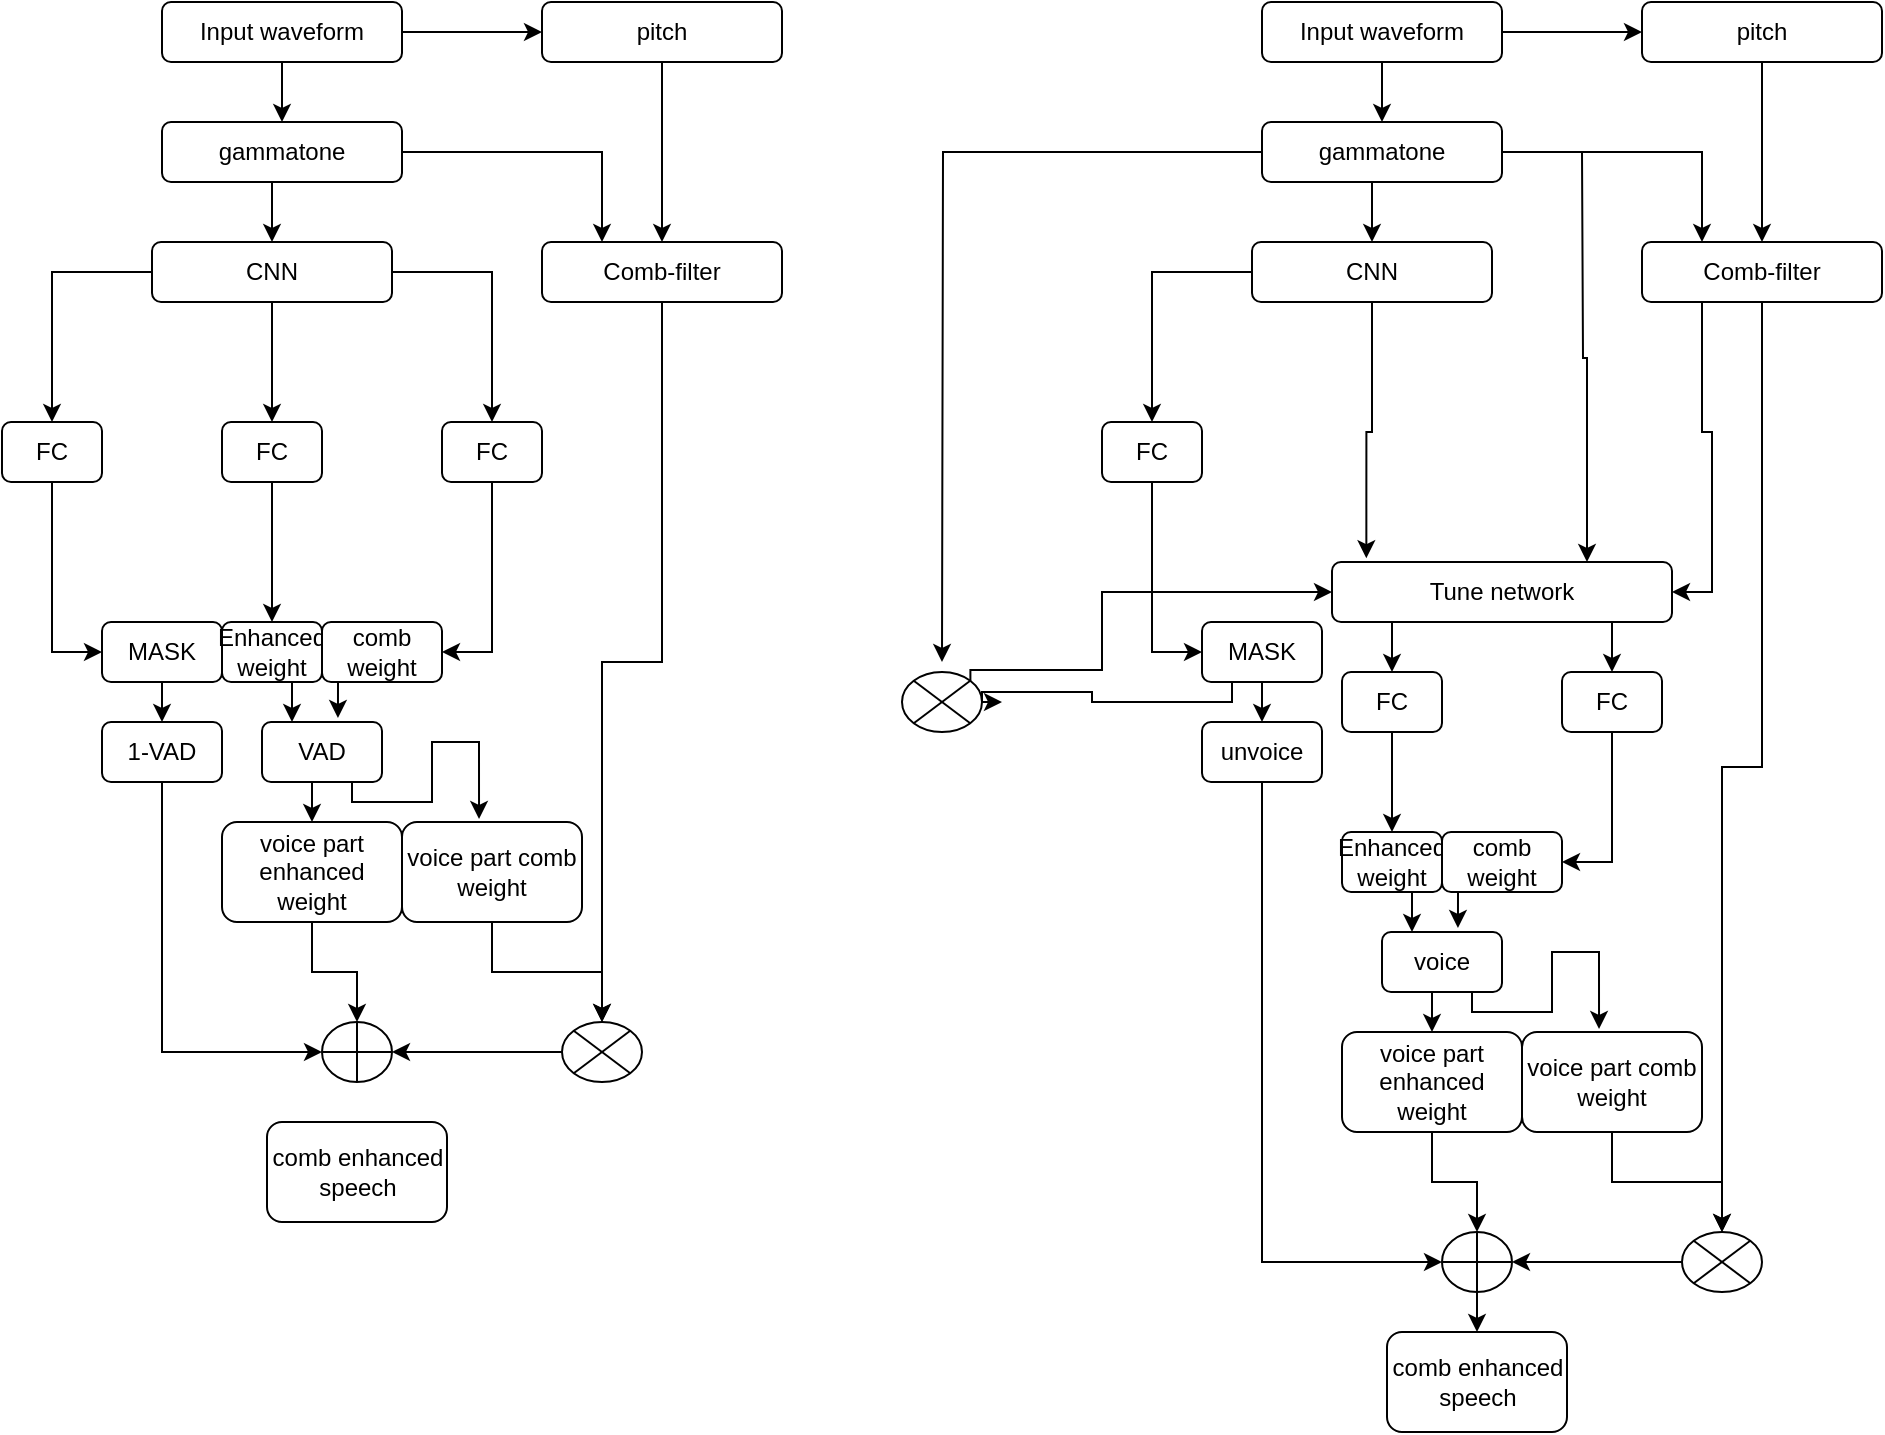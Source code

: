 <mxfile version="21.1.7" type="github">
  <diagram name="第 1 页" id="YcZ9tNFfG13hEdCVb2yW">
    <mxGraphModel dx="886" dy="576" grid="1" gridSize="10" guides="1" tooltips="1" connect="1" arrows="1" fold="1" page="1" pageScale="1" pageWidth="827" pageHeight="1169" math="0" shadow="0">
      <root>
        <mxCell id="0" />
        <mxCell id="1" parent="0" />
        <mxCell id="FWSWAdMn078WY9diQnAr-37" style="edgeStyle=orthogonalEdgeStyle;rounded=0;orthogonalLoop=1;jettySize=auto;html=1;exitX=1;exitY=0.5;exitDx=0;exitDy=0;entryX=0;entryY=0.5;entryDx=0;entryDy=0;" edge="1" parent="1" source="FWSWAdMn078WY9diQnAr-39" target="FWSWAdMn078WY9diQnAr-50">
          <mxGeometry relative="1" as="geometry" />
        </mxCell>
        <mxCell id="FWSWAdMn078WY9diQnAr-38" style="edgeStyle=orthogonalEdgeStyle;rounded=0;orthogonalLoop=1;jettySize=auto;html=1;exitX=0.5;exitY=1;exitDx=0;exitDy=0;entryX=0.5;entryY=0;entryDx=0;entryDy=0;" edge="1" parent="1" source="FWSWAdMn078WY9diQnAr-39" target="FWSWAdMn078WY9diQnAr-42">
          <mxGeometry relative="1" as="geometry" />
        </mxCell>
        <mxCell id="FWSWAdMn078WY9diQnAr-39" value="Input waveform" style="rounded=1;whiteSpace=wrap;html=1;" vertex="1" parent="1">
          <mxGeometry x="250" y="50" width="120" height="30" as="geometry" />
        </mxCell>
        <mxCell id="FWSWAdMn078WY9diQnAr-40" style="edgeStyle=orthogonalEdgeStyle;rounded=0;orthogonalLoop=1;jettySize=auto;html=1;exitX=1;exitY=0.5;exitDx=0;exitDy=0;entryX=0.25;entryY=0;entryDx=0;entryDy=0;" edge="1" parent="1" source="FWSWAdMn078WY9diQnAr-42" target="FWSWAdMn078WY9diQnAr-48">
          <mxGeometry relative="1" as="geometry" />
        </mxCell>
        <mxCell id="FWSWAdMn078WY9diQnAr-41" style="edgeStyle=orthogonalEdgeStyle;rounded=0;orthogonalLoop=1;jettySize=auto;html=1;exitX=0.5;exitY=1;exitDx=0;exitDy=0;entryX=0.5;entryY=0;entryDx=0;entryDy=0;" edge="1" parent="1" source="FWSWAdMn078WY9diQnAr-42" target="FWSWAdMn078WY9diQnAr-46">
          <mxGeometry relative="1" as="geometry" />
        </mxCell>
        <mxCell id="FWSWAdMn078WY9diQnAr-42" value="gammatone" style="rounded=1;whiteSpace=wrap;html=1;" vertex="1" parent="1">
          <mxGeometry x="250" y="110" width="120" height="30" as="geometry" />
        </mxCell>
        <mxCell id="FWSWAdMn078WY9diQnAr-45" style="edgeStyle=orthogonalEdgeStyle;rounded=0;orthogonalLoop=1;jettySize=auto;html=1;exitX=0;exitY=0.5;exitDx=0;exitDy=0;" edge="1" parent="1" source="FWSWAdMn078WY9diQnAr-46" target="FWSWAdMn078WY9diQnAr-70">
          <mxGeometry relative="1" as="geometry" />
        </mxCell>
        <mxCell id="FWSWAdMn078WY9diQnAr-74" style="edgeStyle=orthogonalEdgeStyle;rounded=0;orthogonalLoop=1;jettySize=auto;html=1;exitX=0.5;exitY=1;exitDx=0;exitDy=0;entryX=0.5;entryY=0;entryDx=0;entryDy=0;" edge="1" parent="1" source="FWSWAdMn078WY9diQnAr-46" target="FWSWAdMn078WY9diQnAr-73">
          <mxGeometry relative="1" as="geometry" />
        </mxCell>
        <mxCell id="FWSWAdMn078WY9diQnAr-76" style="edgeStyle=orthogonalEdgeStyle;rounded=0;orthogonalLoop=1;jettySize=auto;html=1;exitX=1;exitY=0.5;exitDx=0;exitDy=0;entryX=0.5;entryY=0;entryDx=0;entryDy=0;" edge="1" parent="1" source="FWSWAdMn078WY9diQnAr-46" target="FWSWAdMn078WY9diQnAr-72">
          <mxGeometry relative="1" as="geometry" />
        </mxCell>
        <mxCell id="FWSWAdMn078WY9diQnAr-46" value="CNN" style="rounded=1;whiteSpace=wrap;html=1;" vertex="1" parent="1">
          <mxGeometry x="245" y="170" width="120" height="30" as="geometry" />
        </mxCell>
        <mxCell id="FWSWAdMn078WY9diQnAr-47" style="edgeStyle=orthogonalEdgeStyle;rounded=0;orthogonalLoop=1;jettySize=auto;html=1;exitX=0.5;exitY=1;exitDx=0;exitDy=0;entryX=0.5;entryY=0;entryDx=0;entryDy=0;entryPerimeter=0;" edge="1" parent="1" source="FWSWAdMn078WY9diQnAr-48" target="FWSWAdMn078WY9diQnAr-69">
          <mxGeometry relative="1" as="geometry">
            <mxPoint x="470" y="290" as="targetPoint" />
          </mxGeometry>
        </mxCell>
        <mxCell id="FWSWAdMn078WY9diQnAr-48" value="Comb-filter" style="rounded=1;whiteSpace=wrap;html=1;" vertex="1" parent="1">
          <mxGeometry x="440" y="170" width="120" height="30" as="geometry" />
        </mxCell>
        <mxCell id="FWSWAdMn078WY9diQnAr-49" style="edgeStyle=orthogonalEdgeStyle;rounded=0;orthogonalLoop=1;jettySize=auto;html=1;exitX=0.5;exitY=1;exitDx=0;exitDy=0;entryX=0.5;entryY=0;entryDx=0;entryDy=0;" edge="1" parent="1" source="FWSWAdMn078WY9diQnAr-50" target="FWSWAdMn078WY9diQnAr-48">
          <mxGeometry relative="1" as="geometry" />
        </mxCell>
        <mxCell id="FWSWAdMn078WY9diQnAr-50" value="pitch" style="rounded=1;whiteSpace=wrap;html=1;" vertex="1" parent="1">
          <mxGeometry x="440" y="50" width="120" height="30" as="geometry" />
        </mxCell>
        <mxCell id="FWSWAdMn078WY9diQnAr-51" style="edgeStyle=orthogonalEdgeStyle;rounded=0;orthogonalLoop=1;jettySize=auto;html=1;exitX=0.5;exitY=1;exitDx=0;exitDy=0;entryX=0.5;entryY=0;entryDx=0;entryDy=0;" edge="1" parent="1" source="FWSWAdMn078WY9diQnAr-52" target="FWSWAdMn078WY9diQnAr-65">
          <mxGeometry relative="1" as="geometry" />
        </mxCell>
        <mxCell id="FWSWAdMn078WY9diQnAr-52" value="MASK" style="rounded=1;whiteSpace=wrap;html=1;" vertex="1" parent="1">
          <mxGeometry x="220" y="360" width="60" height="30" as="geometry" />
        </mxCell>
        <mxCell id="FWSWAdMn078WY9diQnAr-53" style="edgeStyle=orthogonalEdgeStyle;rounded=0;orthogonalLoop=1;jettySize=auto;html=1;exitX=0.5;exitY=1;exitDx=0;exitDy=0;entryX=0.25;entryY=0;entryDx=0;entryDy=0;" edge="1" parent="1" source="FWSWAdMn078WY9diQnAr-54" target="FWSWAdMn078WY9diQnAr-59">
          <mxGeometry relative="1" as="geometry" />
        </mxCell>
        <mxCell id="FWSWAdMn078WY9diQnAr-54" value="Enhanced weight" style="rounded=1;whiteSpace=wrap;html=1;" vertex="1" parent="1">
          <mxGeometry x="280" y="360" width="50" height="30" as="geometry" />
        </mxCell>
        <mxCell id="FWSWAdMn078WY9diQnAr-55" style="edgeStyle=orthogonalEdgeStyle;rounded=0;orthogonalLoop=1;jettySize=auto;html=1;exitX=0.5;exitY=1;exitDx=0;exitDy=0;entryX=0.633;entryY=-0.067;entryDx=0;entryDy=0;entryPerimeter=0;" edge="1" parent="1" source="FWSWAdMn078WY9diQnAr-56" target="FWSWAdMn078WY9diQnAr-59">
          <mxGeometry relative="1" as="geometry" />
        </mxCell>
        <mxCell id="FWSWAdMn078WY9diQnAr-56" value="comb weight" style="rounded=1;whiteSpace=wrap;html=1;" vertex="1" parent="1">
          <mxGeometry x="330" y="360" width="60" height="30" as="geometry" />
        </mxCell>
        <mxCell id="FWSWAdMn078WY9diQnAr-57" style="edgeStyle=orthogonalEdgeStyle;rounded=0;orthogonalLoop=1;jettySize=auto;html=1;exitX=0.25;exitY=1;exitDx=0;exitDy=0;entryX=0.5;entryY=0;entryDx=0;entryDy=0;" edge="1" parent="1" source="FWSWAdMn078WY9diQnAr-59" target="FWSWAdMn078WY9diQnAr-61">
          <mxGeometry relative="1" as="geometry" />
        </mxCell>
        <mxCell id="FWSWAdMn078WY9diQnAr-58" style="edgeStyle=orthogonalEdgeStyle;rounded=0;orthogonalLoop=1;jettySize=auto;html=1;exitX=0.75;exitY=1;exitDx=0;exitDy=0;entryX=0.428;entryY=-0.03;entryDx=0;entryDy=0;entryPerimeter=0;" edge="1" parent="1" source="FWSWAdMn078WY9diQnAr-59" target="FWSWAdMn078WY9diQnAr-63">
          <mxGeometry relative="1" as="geometry">
            <mxPoint x="410" y="420" as="targetPoint" />
            <Array as="points">
              <mxPoint x="345" y="450" />
              <mxPoint x="385" y="450" />
              <mxPoint x="385" y="420" />
              <mxPoint x="409" y="420" />
            </Array>
          </mxGeometry>
        </mxCell>
        <mxCell id="FWSWAdMn078WY9diQnAr-59" value="VAD" style="rounded=1;whiteSpace=wrap;html=1;" vertex="1" parent="1">
          <mxGeometry x="300" y="410" width="60" height="30" as="geometry" />
        </mxCell>
        <mxCell id="FWSWAdMn078WY9diQnAr-60" style="edgeStyle=orthogonalEdgeStyle;rounded=0;orthogonalLoop=1;jettySize=auto;html=1;exitX=0.5;exitY=1;exitDx=0;exitDy=0;entryX=0.5;entryY=0;entryDx=0;entryDy=0;entryPerimeter=0;" edge="1" parent="1" source="FWSWAdMn078WY9diQnAr-61" target="FWSWAdMn078WY9diQnAr-66">
          <mxGeometry relative="1" as="geometry" />
        </mxCell>
        <mxCell id="FWSWAdMn078WY9diQnAr-61" value="voice part enhanced weight" style="rounded=1;whiteSpace=wrap;html=1;" vertex="1" parent="1">
          <mxGeometry x="280" y="460" width="90" height="50" as="geometry" />
        </mxCell>
        <mxCell id="FWSWAdMn078WY9diQnAr-62" style="edgeStyle=orthogonalEdgeStyle;rounded=0;orthogonalLoop=1;jettySize=auto;html=1;entryX=0.5;entryY=0;entryDx=0;entryDy=0;entryPerimeter=0;" edge="1" parent="1" source="FWSWAdMn078WY9diQnAr-63" target="FWSWAdMn078WY9diQnAr-69">
          <mxGeometry relative="1" as="geometry" />
        </mxCell>
        <mxCell id="FWSWAdMn078WY9diQnAr-63" value="voice part comb weight" style="rounded=1;whiteSpace=wrap;html=1;" vertex="1" parent="1">
          <mxGeometry x="370" y="460" width="90" height="50" as="geometry" />
        </mxCell>
        <mxCell id="FWSWAdMn078WY9diQnAr-64" style="edgeStyle=orthogonalEdgeStyle;rounded=0;orthogonalLoop=1;jettySize=auto;html=1;exitX=0.5;exitY=1;exitDx=0;exitDy=0;entryX=0;entryY=0.5;entryDx=0;entryDy=0;entryPerimeter=0;" edge="1" parent="1" source="FWSWAdMn078WY9diQnAr-65" target="FWSWAdMn078WY9diQnAr-66">
          <mxGeometry relative="1" as="geometry" />
        </mxCell>
        <mxCell id="FWSWAdMn078WY9diQnAr-65" value="1-VAD" style="rounded=1;whiteSpace=wrap;html=1;" vertex="1" parent="1">
          <mxGeometry x="220" y="410" width="60" height="30" as="geometry" />
        </mxCell>
        <mxCell id="FWSWAdMn078WY9diQnAr-66" value="" style="verticalLabelPosition=bottom;verticalAlign=top;html=1;shape=mxgraph.flowchart.summing_function;" vertex="1" parent="1">
          <mxGeometry x="330" y="560" width="35" height="30" as="geometry" />
        </mxCell>
        <mxCell id="FWSWAdMn078WY9diQnAr-67" value="comb enhanced speech" style="rounded=1;whiteSpace=wrap;html=1;" vertex="1" parent="1">
          <mxGeometry x="302.5" y="610" width="90" height="50" as="geometry" />
        </mxCell>
        <mxCell id="FWSWAdMn078WY9diQnAr-68" style="edgeStyle=orthogonalEdgeStyle;rounded=0;orthogonalLoop=1;jettySize=auto;html=1;exitX=0;exitY=0.5;exitDx=0;exitDy=0;exitPerimeter=0;entryX=1;entryY=0.5;entryDx=0;entryDy=0;entryPerimeter=0;" edge="1" parent="1" source="FWSWAdMn078WY9diQnAr-69" target="FWSWAdMn078WY9diQnAr-66">
          <mxGeometry relative="1" as="geometry" />
        </mxCell>
        <mxCell id="FWSWAdMn078WY9diQnAr-69" value="" style="verticalLabelPosition=bottom;verticalAlign=top;html=1;shape=mxgraph.flowchart.or;" vertex="1" parent="1">
          <mxGeometry x="450" y="560" width="40" height="30" as="geometry" />
        </mxCell>
        <mxCell id="FWSWAdMn078WY9diQnAr-71" style="edgeStyle=orthogonalEdgeStyle;rounded=0;orthogonalLoop=1;jettySize=auto;html=1;exitX=0.5;exitY=1;exitDx=0;exitDy=0;entryX=0;entryY=0.5;entryDx=0;entryDy=0;" edge="1" parent="1" source="FWSWAdMn078WY9diQnAr-70" target="FWSWAdMn078WY9diQnAr-52">
          <mxGeometry relative="1" as="geometry" />
        </mxCell>
        <mxCell id="FWSWAdMn078WY9diQnAr-70" value="FC" style="rounded=1;whiteSpace=wrap;html=1;" vertex="1" parent="1">
          <mxGeometry x="170" y="260" width="50" height="30" as="geometry" />
        </mxCell>
        <mxCell id="FWSWAdMn078WY9diQnAr-77" style="edgeStyle=orthogonalEdgeStyle;rounded=0;orthogonalLoop=1;jettySize=auto;html=1;exitX=0.5;exitY=1;exitDx=0;exitDy=0;entryX=1;entryY=0.5;entryDx=0;entryDy=0;" edge="1" parent="1" source="FWSWAdMn078WY9diQnAr-72" target="FWSWAdMn078WY9diQnAr-56">
          <mxGeometry relative="1" as="geometry" />
        </mxCell>
        <mxCell id="FWSWAdMn078WY9diQnAr-72" value="FC" style="rounded=1;whiteSpace=wrap;html=1;" vertex="1" parent="1">
          <mxGeometry x="390" y="260" width="50" height="30" as="geometry" />
        </mxCell>
        <mxCell id="FWSWAdMn078WY9diQnAr-75" style="edgeStyle=orthogonalEdgeStyle;rounded=0;orthogonalLoop=1;jettySize=auto;html=1;exitX=0.5;exitY=1;exitDx=0;exitDy=0;entryX=0.5;entryY=0;entryDx=0;entryDy=0;" edge="1" parent="1" source="FWSWAdMn078WY9diQnAr-73" target="FWSWAdMn078WY9diQnAr-54">
          <mxGeometry relative="1" as="geometry" />
        </mxCell>
        <mxCell id="FWSWAdMn078WY9diQnAr-73" value="FC" style="rounded=1;whiteSpace=wrap;html=1;" vertex="1" parent="1">
          <mxGeometry x="280" y="260" width="50" height="30" as="geometry" />
        </mxCell>
        <mxCell id="FWSWAdMn078WY9diQnAr-78" style="edgeStyle=orthogonalEdgeStyle;rounded=0;orthogonalLoop=1;jettySize=auto;html=1;exitX=1;exitY=0.5;exitDx=0;exitDy=0;entryX=0;entryY=0.5;entryDx=0;entryDy=0;" edge="1" parent="1" source="FWSWAdMn078WY9diQnAr-80" target="FWSWAdMn078WY9diQnAr-91">
          <mxGeometry relative="1" as="geometry" />
        </mxCell>
        <mxCell id="FWSWAdMn078WY9diQnAr-79" style="edgeStyle=orthogonalEdgeStyle;rounded=0;orthogonalLoop=1;jettySize=auto;html=1;exitX=0.5;exitY=1;exitDx=0;exitDy=0;entryX=0.5;entryY=0;entryDx=0;entryDy=0;" edge="1" parent="1" source="FWSWAdMn078WY9diQnAr-80" target="FWSWAdMn078WY9diQnAr-83">
          <mxGeometry relative="1" as="geometry" />
        </mxCell>
        <mxCell id="FWSWAdMn078WY9diQnAr-80" value="Input waveform" style="rounded=1;whiteSpace=wrap;html=1;" vertex="1" parent="1">
          <mxGeometry x="800" y="50" width="120" height="30" as="geometry" />
        </mxCell>
        <mxCell id="FWSWAdMn078WY9diQnAr-81" style="edgeStyle=orthogonalEdgeStyle;rounded=0;orthogonalLoop=1;jettySize=auto;html=1;exitX=1;exitY=0.5;exitDx=0;exitDy=0;entryX=0.25;entryY=0;entryDx=0;entryDy=0;" edge="1" parent="1" source="FWSWAdMn078WY9diQnAr-83" target="FWSWAdMn078WY9diQnAr-89">
          <mxGeometry relative="1" as="geometry" />
        </mxCell>
        <mxCell id="FWSWAdMn078WY9diQnAr-82" style="edgeStyle=orthogonalEdgeStyle;rounded=0;orthogonalLoop=1;jettySize=auto;html=1;exitX=0.5;exitY=1;exitDx=0;exitDy=0;entryX=0.5;entryY=0;entryDx=0;entryDy=0;" edge="1" parent="1" source="FWSWAdMn078WY9diQnAr-83" target="FWSWAdMn078WY9diQnAr-87">
          <mxGeometry relative="1" as="geometry" />
        </mxCell>
        <mxCell id="FWSWAdMn078WY9diQnAr-118" style="edgeStyle=orthogonalEdgeStyle;rounded=0;orthogonalLoop=1;jettySize=auto;html=1;entryX=0.75;entryY=0;entryDx=0;entryDy=0;" edge="1" parent="1" target="FWSWAdMn078WY9diQnAr-117">
          <mxGeometry relative="1" as="geometry">
            <mxPoint x="960" y="125" as="sourcePoint" />
          </mxGeometry>
        </mxCell>
        <mxCell id="FWSWAdMn078WY9diQnAr-121" style="edgeStyle=orthogonalEdgeStyle;rounded=0;orthogonalLoop=1;jettySize=auto;html=1;exitX=0;exitY=0.5;exitDx=0;exitDy=0;" edge="1" parent="1" source="FWSWAdMn078WY9diQnAr-83">
          <mxGeometry relative="1" as="geometry">
            <mxPoint x="640" y="380" as="targetPoint" />
          </mxGeometry>
        </mxCell>
        <mxCell id="FWSWAdMn078WY9diQnAr-83" value="gammatone" style="rounded=1;whiteSpace=wrap;html=1;" vertex="1" parent="1">
          <mxGeometry x="800" y="110" width="120" height="30" as="geometry" />
        </mxCell>
        <mxCell id="FWSWAdMn078WY9diQnAr-84" style="edgeStyle=orthogonalEdgeStyle;rounded=0;orthogonalLoop=1;jettySize=auto;html=1;exitX=0;exitY=0.5;exitDx=0;exitDy=0;" edge="1" parent="1" source="FWSWAdMn078WY9diQnAr-87" target="FWSWAdMn078WY9diQnAr-112">
          <mxGeometry relative="1" as="geometry" />
        </mxCell>
        <mxCell id="FWSWAdMn078WY9diQnAr-85" style="edgeStyle=orthogonalEdgeStyle;rounded=0;orthogonalLoop=1;jettySize=auto;html=1;exitX=0.5;exitY=1;exitDx=0;exitDy=0;entryX=0.101;entryY=-0.063;entryDx=0;entryDy=0;entryPerimeter=0;" edge="1" parent="1" source="FWSWAdMn078WY9diQnAr-87" target="FWSWAdMn078WY9diQnAr-117">
          <mxGeometry relative="1" as="geometry">
            <mxPoint x="855" y="260" as="targetPoint" />
          </mxGeometry>
        </mxCell>
        <mxCell id="FWSWAdMn078WY9diQnAr-87" value="CNN" style="rounded=1;whiteSpace=wrap;html=1;" vertex="1" parent="1">
          <mxGeometry x="795" y="170" width="120" height="30" as="geometry" />
        </mxCell>
        <mxCell id="FWSWAdMn078WY9diQnAr-88" style="edgeStyle=orthogonalEdgeStyle;rounded=0;orthogonalLoop=1;jettySize=auto;html=1;exitX=0.5;exitY=1;exitDx=0;exitDy=0;entryX=0.5;entryY=0;entryDx=0;entryDy=0;entryPerimeter=0;" edge="1" parent="1" source="FWSWAdMn078WY9diQnAr-89" target="FWSWAdMn078WY9diQnAr-110">
          <mxGeometry relative="1" as="geometry">
            <mxPoint x="1020" y="290" as="targetPoint" />
          </mxGeometry>
        </mxCell>
        <mxCell id="FWSWAdMn078WY9diQnAr-125" style="edgeStyle=orthogonalEdgeStyle;rounded=0;orthogonalLoop=1;jettySize=auto;html=1;exitX=0.25;exitY=1;exitDx=0;exitDy=0;entryX=1;entryY=0.5;entryDx=0;entryDy=0;" edge="1" parent="1" source="FWSWAdMn078WY9diQnAr-89" target="FWSWAdMn078WY9diQnAr-117">
          <mxGeometry relative="1" as="geometry" />
        </mxCell>
        <mxCell id="FWSWAdMn078WY9diQnAr-89" value="Comb-filter" style="rounded=1;whiteSpace=wrap;html=1;" vertex="1" parent="1">
          <mxGeometry x="990" y="170" width="120" height="30" as="geometry" />
        </mxCell>
        <mxCell id="FWSWAdMn078WY9diQnAr-90" style="edgeStyle=orthogonalEdgeStyle;rounded=0;orthogonalLoop=1;jettySize=auto;html=1;exitX=0.5;exitY=1;exitDx=0;exitDy=0;entryX=0.5;entryY=0;entryDx=0;entryDy=0;" edge="1" parent="1" source="FWSWAdMn078WY9diQnAr-91" target="FWSWAdMn078WY9diQnAr-89">
          <mxGeometry relative="1" as="geometry" />
        </mxCell>
        <mxCell id="FWSWAdMn078WY9diQnAr-91" value="pitch" style="rounded=1;whiteSpace=wrap;html=1;" vertex="1" parent="1">
          <mxGeometry x="990" y="50" width="120" height="30" as="geometry" />
        </mxCell>
        <mxCell id="FWSWAdMn078WY9diQnAr-92" style="edgeStyle=orthogonalEdgeStyle;rounded=0;orthogonalLoop=1;jettySize=auto;html=1;exitX=0.5;exitY=1;exitDx=0;exitDy=0;entryX=0.5;entryY=0;entryDx=0;entryDy=0;" edge="1" parent="1" source="FWSWAdMn078WY9diQnAr-93" target="FWSWAdMn078WY9diQnAr-106">
          <mxGeometry relative="1" as="geometry" />
        </mxCell>
        <mxCell id="FWSWAdMn078WY9diQnAr-123" style="edgeStyle=orthogonalEdgeStyle;rounded=0;orthogonalLoop=1;jettySize=auto;html=1;exitX=0.25;exitY=1;exitDx=0;exitDy=0;" edge="1" parent="1" source="FWSWAdMn078WY9diQnAr-93">
          <mxGeometry relative="1" as="geometry">
            <mxPoint x="670" y="400" as="targetPoint" />
            <Array as="points">
              <mxPoint x="785" y="400" />
              <mxPoint x="715" y="400" />
              <mxPoint x="715" y="395" />
              <mxPoint x="660" y="395" />
              <mxPoint x="660" y="400" />
            </Array>
          </mxGeometry>
        </mxCell>
        <mxCell id="FWSWAdMn078WY9diQnAr-93" value="MASK" style="rounded=1;whiteSpace=wrap;html=1;" vertex="1" parent="1">
          <mxGeometry x="770" y="360" width="60" height="30" as="geometry" />
        </mxCell>
        <mxCell id="FWSWAdMn078WY9diQnAr-94" style="edgeStyle=orthogonalEdgeStyle;rounded=0;orthogonalLoop=1;jettySize=auto;html=1;exitX=0.5;exitY=1;exitDx=0;exitDy=0;entryX=0.25;entryY=0;entryDx=0;entryDy=0;" edge="1" parent="1" source="FWSWAdMn078WY9diQnAr-95" target="FWSWAdMn078WY9diQnAr-100">
          <mxGeometry relative="1" as="geometry" />
        </mxCell>
        <mxCell id="FWSWAdMn078WY9diQnAr-95" value="Enhanced weight" style="rounded=1;whiteSpace=wrap;html=1;" vertex="1" parent="1">
          <mxGeometry x="840" y="465" width="50" height="30" as="geometry" />
        </mxCell>
        <mxCell id="FWSWAdMn078WY9diQnAr-96" style="edgeStyle=orthogonalEdgeStyle;rounded=0;orthogonalLoop=1;jettySize=auto;html=1;exitX=0.5;exitY=1;exitDx=0;exitDy=0;entryX=0.633;entryY=-0.067;entryDx=0;entryDy=0;entryPerimeter=0;" edge="1" parent="1" source="FWSWAdMn078WY9diQnAr-97" target="FWSWAdMn078WY9diQnAr-100">
          <mxGeometry relative="1" as="geometry" />
        </mxCell>
        <mxCell id="FWSWAdMn078WY9diQnAr-97" value="comb weight" style="rounded=1;whiteSpace=wrap;html=1;" vertex="1" parent="1">
          <mxGeometry x="890" y="465" width="60" height="30" as="geometry" />
        </mxCell>
        <mxCell id="FWSWAdMn078WY9diQnAr-98" style="edgeStyle=orthogonalEdgeStyle;rounded=0;orthogonalLoop=1;jettySize=auto;html=1;exitX=0.25;exitY=1;exitDx=0;exitDy=0;entryX=0.5;entryY=0;entryDx=0;entryDy=0;" edge="1" parent="1" source="FWSWAdMn078WY9diQnAr-100" target="FWSWAdMn078WY9diQnAr-102">
          <mxGeometry relative="1" as="geometry" />
        </mxCell>
        <mxCell id="FWSWAdMn078WY9diQnAr-99" style="edgeStyle=orthogonalEdgeStyle;rounded=0;orthogonalLoop=1;jettySize=auto;html=1;exitX=0.75;exitY=1;exitDx=0;exitDy=0;entryX=0.428;entryY=-0.03;entryDx=0;entryDy=0;entryPerimeter=0;" edge="1" parent="1" source="FWSWAdMn078WY9diQnAr-100" target="FWSWAdMn078WY9diQnAr-104">
          <mxGeometry relative="1" as="geometry">
            <mxPoint x="970" y="525" as="targetPoint" />
            <Array as="points">
              <mxPoint x="905" y="555" />
              <mxPoint x="945" y="555" />
              <mxPoint x="945" y="525" />
              <mxPoint x="969" y="525" />
            </Array>
          </mxGeometry>
        </mxCell>
        <mxCell id="FWSWAdMn078WY9diQnAr-100" value="voice" style="rounded=1;whiteSpace=wrap;html=1;" vertex="1" parent="1">
          <mxGeometry x="860" y="515" width="60" height="30" as="geometry" />
        </mxCell>
        <mxCell id="FWSWAdMn078WY9diQnAr-101" style="edgeStyle=orthogonalEdgeStyle;rounded=0;orthogonalLoop=1;jettySize=auto;html=1;exitX=0.5;exitY=1;exitDx=0;exitDy=0;entryX=0.5;entryY=0;entryDx=0;entryDy=0;entryPerimeter=0;" edge="1" parent="1" source="FWSWAdMn078WY9diQnAr-102" target="FWSWAdMn078WY9diQnAr-107">
          <mxGeometry relative="1" as="geometry" />
        </mxCell>
        <mxCell id="FWSWAdMn078WY9diQnAr-102" value="voice part enhanced weight" style="rounded=1;whiteSpace=wrap;html=1;" vertex="1" parent="1">
          <mxGeometry x="840" y="565" width="90" height="50" as="geometry" />
        </mxCell>
        <mxCell id="FWSWAdMn078WY9diQnAr-103" style="edgeStyle=orthogonalEdgeStyle;rounded=0;orthogonalLoop=1;jettySize=auto;html=1;entryX=0.5;entryY=0;entryDx=0;entryDy=0;entryPerimeter=0;" edge="1" parent="1" source="FWSWAdMn078WY9diQnAr-104" target="FWSWAdMn078WY9diQnAr-110">
          <mxGeometry relative="1" as="geometry" />
        </mxCell>
        <mxCell id="FWSWAdMn078WY9diQnAr-104" value="voice part comb weight" style="rounded=1;whiteSpace=wrap;html=1;" vertex="1" parent="1">
          <mxGeometry x="930" y="565" width="90" height="50" as="geometry" />
        </mxCell>
        <mxCell id="FWSWAdMn078WY9diQnAr-105" style="edgeStyle=orthogonalEdgeStyle;rounded=0;orthogonalLoop=1;jettySize=auto;html=1;exitX=0.5;exitY=1;exitDx=0;exitDy=0;entryX=0;entryY=0.5;entryDx=0;entryDy=0;entryPerimeter=0;" edge="1" parent="1" source="FWSWAdMn078WY9diQnAr-106" target="FWSWAdMn078WY9diQnAr-107">
          <mxGeometry relative="1" as="geometry" />
        </mxCell>
        <mxCell id="FWSWAdMn078WY9diQnAr-106" value="unvoice" style="rounded=1;whiteSpace=wrap;html=1;" vertex="1" parent="1">
          <mxGeometry x="770" y="410" width="60" height="30" as="geometry" />
        </mxCell>
        <mxCell id="FWSWAdMn078WY9diQnAr-126" style="edgeStyle=orthogonalEdgeStyle;rounded=0;orthogonalLoop=1;jettySize=auto;html=1;exitX=0.5;exitY=1;exitDx=0;exitDy=0;exitPerimeter=0;entryX=0.5;entryY=0;entryDx=0;entryDy=0;" edge="1" parent="1" source="FWSWAdMn078WY9diQnAr-107" target="FWSWAdMn078WY9diQnAr-108">
          <mxGeometry relative="1" as="geometry" />
        </mxCell>
        <mxCell id="FWSWAdMn078WY9diQnAr-107" value="" style="verticalLabelPosition=bottom;verticalAlign=top;html=1;shape=mxgraph.flowchart.summing_function;" vertex="1" parent="1">
          <mxGeometry x="890" y="665" width="35" height="30" as="geometry" />
        </mxCell>
        <mxCell id="FWSWAdMn078WY9diQnAr-108" value="comb enhanced speech" style="rounded=1;whiteSpace=wrap;html=1;" vertex="1" parent="1">
          <mxGeometry x="862.5" y="715" width="90" height="50" as="geometry" />
        </mxCell>
        <mxCell id="FWSWAdMn078WY9diQnAr-109" style="edgeStyle=orthogonalEdgeStyle;rounded=0;orthogonalLoop=1;jettySize=auto;html=1;exitX=0;exitY=0.5;exitDx=0;exitDy=0;exitPerimeter=0;entryX=1;entryY=0.5;entryDx=0;entryDy=0;entryPerimeter=0;" edge="1" parent="1" source="FWSWAdMn078WY9diQnAr-110" target="FWSWAdMn078WY9diQnAr-107">
          <mxGeometry relative="1" as="geometry" />
        </mxCell>
        <mxCell id="FWSWAdMn078WY9diQnAr-110" value="" style="verticalLabelPosition=bottom;verticalAlign=top;html=1;shape=mxgraph.flowchart.or;" vertex="1" parent="1">
          <mxGeometry x="1010" y="665" width="40" height="30" as="geometry" />
        </mxCell>
        <mxCell id="FWSWAdMn078WY9diQnAr-111" style="edgeStyle=orthogonalEdgeStyle;rounded=0;orthogonalLoop=1;jettySize=auto;html=1;exitX=0.5;exitY=1;exitDx=0;exitDy=0;entryX=0;entryY=0.5;entryDx=0;entryDy=0;" edge="1" parent="1" source="FWSWAdMn078WY9diQnAr-112" target="FWSWAdMn078WY9diQnAr-93">
          <mxGeometry relative="1" as="geometry" />
        </mxCell>
        <mxCell id="FWSWAdMn078WY9diQnAr-112" value="FC" style="rounded=1;whiteSpace=wrap;html=1;" vertex="1" parent="1">
          <mxGeometry x="720" y="260" width="50" height="30" as="geometry" />
        </mxCell>
        <mxCell id="FWSWAdMn078WY9diQnAr-113" style="edgeStyle=orthogonalEdgeStyle;rounded=0;orthogonalLoop=1;jettySize=auto;html=1;exitX=0.5;exitY=1;exitDx=0;exitDy=0;entryX=1;entryY=0.5;entryDx=0;entryDy=0;" edge="1" parent="1" source="FWSWAdMn078WY9diQnAr-114" target="FWSWAdMn078WY9diQnAr-97">
          <mxGeometry relative="1" as="geometry" />
        </mxCell>
        <mxCell id="FWSWAdMn078WY9diQnAr-114" value="FC" style="rounded=1;whiteSpace=wrap;html=1;" vertex="1" parent="1">
          <mxGeometry x="950" y="385" width="50" height="30" as="geometry" />
        </mxCell>
        <mxCell id="FWSWAdMn078WY9diQnAr-115" style="edgeStyle=orthogonalEdgeStyle;rounded=0;orthogonalLoop=1;jettySize=auto;html=1;exitX=0.5;exitY=1;exitDx=0;exitDy=0;entryX=0.5;entryY=0;entryDx=0;entryDy=0;" edge="1" parent="1" source="FWSWAdMn078WY9diQnAr-116" target="FWSWAdMn078WY9diQnAr-95">
          <mxGeometry relative="1" as="geometry" />
        </mxCell>
        <mxCell id="FWSWAdMn078WY9diQnAr-116" value="FC" style="rounded=1;whiteSpace=wrap;html=1;" vertex="1" parent="1">
          <mxGeometry x="840" y="385" width="50" height="30" as="geometry" />
        </mxCell>
        <mxCell id="FWSWAdMn078WY9diQnAr-119" style="edgeStyle=orthogonalEdgeStyle;rounded=0;orthogonalLoop=1;jettySize=auto;html=1;exitX=0.25;exitY=1;exitDx=0;exitDy=0;entryX=0.5;entryY=0;entryDx=0;entryDy=0;" edge="1" parent="1" source="FWSWAdMn078WY9diQnAr-117" target="FWSWAdMn078WY9diQnAr-116">
          <mxGeometry relative="1" as="geometry" />
        </mxCell>
        <mxCell id="FWSWAdMn078WY9diQnAr-120" style="edgeStyle=orthogonalEdgeStyle;rounded=0;orthogonalLoop=1;jettySize=auto;html=1;exitX=0.75;exitY=1;exitDx=0;exitDy=0;entryX=0.5;entryY=0;entryDx=0;entryDy=0;" edge="1" parent="1" source="FWSWAdMn078WY9diQnAr-117" target="FWSWAdMn078WY9diQnAr-114">
          <mxGeometry relative="1" as="geometry" />
        </mxCell>
        <mxCell id="FWSWAdMn078WY9diQnAr-117" value="Tune&amp;nbsp;network" style="rounded=1;whiteSpace=wrap;html=1;" vertex="1" parent="1">
          <mxGeometry x="835" y="330" width="170" height="30" as="geometry" />
        </mxCell>
        <mxCell id="FWSWAdMn078WY9diQnAr-124" style="edgeStyle=orthogonalEdgeStyle;rounded=0;orthogonalLoop=1;jettySize=auto;html=1;exitX=0.855;exitY=0.145;exitDx=0;exitDy=0;exitPerimeter=0;entryX=0;entryY=0.5;entryDx=0;entryDy=0;" edge="1" parent="1" source="FWSWAdMn078WY9diQnAr-122" target="FWSWAdMn078WY9diQnAr-117">
          <mxGeometry relative="1" as="geometry">
            <Array as="points">
              <mxPoint x="720" y="384" />
              <mxPoint x="720" y="345" />
            </Array>
          </mxGeometry>
        </mxCell>
        <mxCell id="FWSWAdMn078WY9diQnAr-122" value="" style="verticalLabelPosition=bottom;verticalAlign=top;html=1;shape=mxgraph.flowchart.or;" vertex="1" parent="1">
          <mxGeometry x="620" y="385" width="40" height="30" as="geometry" />
        </mxCell>
      </root>
    </mxGraphModel>
  </diagram>
</mxfile>

